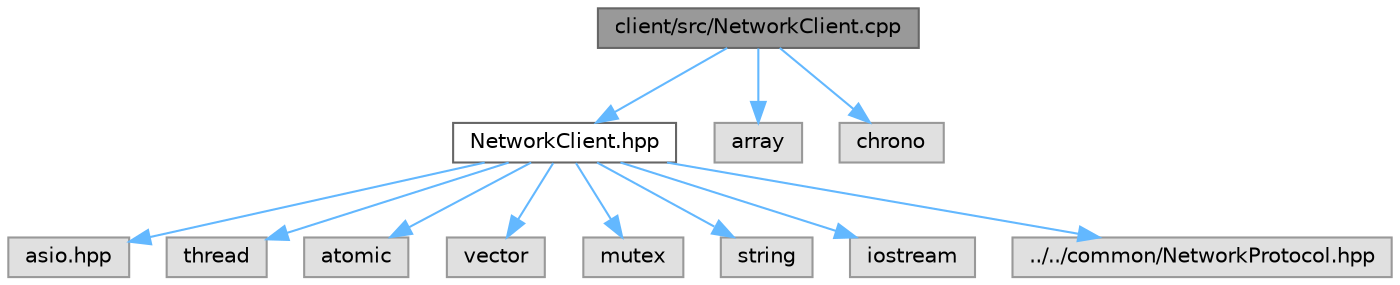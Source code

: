 digraph "client/src/NetworkClient.cpp"
{
 // LATEX_PDF_SIZE
  bgcolor="transparent";
  edge [fontname=Helvetica,fontsize=10,labelfontname=Helvetica,labelfontsize=10];
  node [fontname=Helvetica,fontsize=10,shape=box,height=0.2,width=0.4];
  Node1 [id="Node000001",label="client/src/NetworkClient.cpp",height=0.2,width=0.4,color="gray40", fillcolor="grey60", style="filled", fontcolor="black",tooltip=" "];
  Node1 -> Node2 [id="edge1_Node000001_Node000002",color="steelblue1",style="solid",tooltip=" "];
  Node2 [id="Node000002",label="NetworkClient.hpp",height=0.2,width=0.4,color="grey40", fillcolor="white", style="filled",URL="$NetworkClient_8hpp.html",tooltip=" "];
  Node2 -> Node3 [id="edge2_Node000002_Node000003",color="steelblue1",style="solid",tooltip=" "];
  Node3 [id="Node000003",label="asio.hpp",height=0.2,width=0.4,color="grey60", fillcolor="#E0E0E0", style="filled",tooltip=" "];
  Node2 -> Node4 [id="edge3_Node000002_Node000004",color="steelblue1",style="solid",tooltip=" "];
  Node4 [id="Node000004",label="thread",height=0.2,width=0.4,color="grey60", fillcolor="#E0E0E0", style="filled",tooltip=" "];
  Node2 -> Node5 [id="edge4_Node000002_Node000005",color="steelblue1",style="solid",tooltip=" "];
  Node5 [id="Node000005",label="atomic",height=0.2,width=0.4,color="grey60", fillcolor="#E0E0E0", style="filled",tooltip=" "];
  Node2 -> Node6 [id="edge5_Node000002_Node000006",color="steelblue1",style="solid",tooltip=" "];
  Node6 [id="Node000006",label="vector",height=0.2,width=0.4,color="grey60", fillcolor="#E0E0E0", style="filled",tooltip=" "];
  Node2 -> Node7 [id="edge6_Node000002_Node000007",color="steelblue1",style="solid",tooltip=" "];
  Node7 [id="Node000007",label="mutex",height=0.2,width=0.4,color="grey60", fillcolor="#E0E0E0", style="filled",tooltip=" "];
  Node2 -> Node8 [id="edge7_Node000002_Node000008",color="steelblue1",style="solid",tooltip=" "];
  Node8 [id="Node000008",label="string",height=0.2,width=0.4,color="grey60", fillcolor="#E0E0E0", style="filled",tooltip=" "];
  Node2 -> Node9 [id="edge8_Node000002_Node000009",color="steelblue1",style="solid",tooltip=" "];
  Node9 [id="Node000009",label="iostream",height=0.2,width=0.4,color="grey60", fillcolor="#E0E0E0", style="filled",tooltip=" "];
  Node2 -> Node10 [id="edge9_Node000002_Node000010",color="steelblue1",style="solid",tooltip=" "];
  Node10 [id="Node000010",label="../../common/NetworkProtocol.hpp",height=0.2,width=0.4,color="grey60", fillcolor="#E0E0E0", style="filled",tooltip=" "];
  Node1 -> Node11 [id="edge10_Node000001_Node000011",color="steelblue1",style="solid",tooltip=" "];
  Node11 [id="Node000011",label="array",height=0.2,width=0.4,color="grey60", fillcolor="#E0E0E0", style="filled",tooltip=" "];
  Node1 -> Node12 [id="edge11_Node000001_Node000012",color="steelblue1",style="solid",tooltip=" "];
  Node12 [id="Node000012",label="chrono",height=0.2,width=0.4,color="grey60", fillcolor="#E0E0E0", style="filled",tooltip=" "];
}
